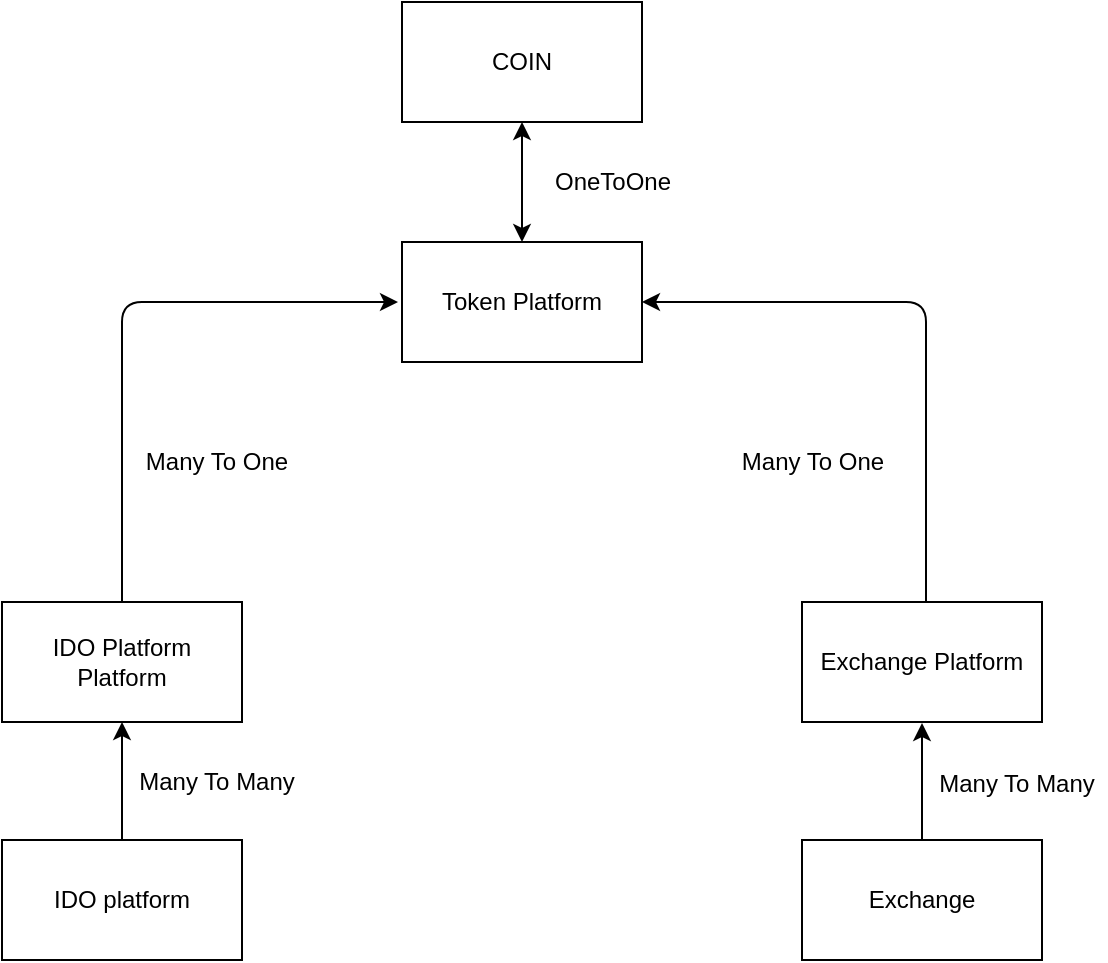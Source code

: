<mxfile version="15.0.2" type="github">
  <diagram id="55jkiJdOHpuFxrlbwba9" name="Page-1">
    <mxGraphModel dx="1363" dy="651" grid="1" gridSize="10" guides="1" tooltips="1" connect="1" arrows="1" fold="1" page="1" pageScale="1" pageWidth="827" pageHeight="1169" math="0" shadow="0">
      <root>
        <mxCell id="0" />
        <mxCell id="1" parent="0" />
        <mxCell id="Hb-XyFJxN74L1rWlCScT-1" value="COIN" style="rounded=0;whiteSpace=wrap;html=1;" vertex="1" parent="1">
          <mxGeometry x="320" y="40" width="120" height="60" as="geometry" />
        </mxCell>
        <mxCell id="Hb-XyFJxN74L1rWlCScT-2" value="Token Platform" style="rounded=0;whiteSpace=wrap;html=1;" vertex="1" parent="1">
          <mxGeometry x="320" y="160" width="120" height="60" as="geometry" />
        </mxCell>
        <mxCell id="Hb-XyFJxN74L1rWlCScT-3" value="" style="endArrow=classic;startArrow=classic;html=1;" edge="1" parent="1" source="Hb-XyFJxN74L1rWlCScT-1">
          <mxGeometry width="50" height="50" relative="1" as="geometry">
            <mxPoint x="380" y="150" as="sourcePoint" />
            <mxPoint x="380" y="160" as="targetPoint" />
          </mxGeometry>
        </mxCell>
        <mxCell id="Hb-XyFJxN74L1rWlCScT-5" value="OneToOne" style="text;html=1;align=center;verticalAlign=middle;resizable=0;points=[];autosize=1;strokeColor=none;" vertex="1" parent="1">
          <mxGeometry x="390" y="120" width="70" height="20" as="geometry" />
        </mxCell>
        <mxCell id="Hb-XyFJxN74L1rWlCScT-6" value="IDO platform" style="rounded=0;whiteSpace=wrap;html=1;" vertex="1" parent="1">
          <mxGeometry x="120" y="459" width="120" height="60" as="geometry" />
        </mxCell>
        <mxCell id="Hb-XyFJxN74L1rWlCScT-7" value="&lt;div&gt;IDO Platform&lt;/div&gt;&lt;div&gt;Platform&lt;br&gt;&lt;/div&gt;" style="rounded=0;whiteSpace=wrap;html=1;" vertex="1" parent="1">
          <mxGeometry x="120" y="340" width="120" height="60" as="geometry" />
        </mxCell>
        <mxCell id="Hb-XyFJxN74L1rWlCScT-8" value="Exchange" style="rounded=0;whiteSpace=wrap;html=1;" vertex="1" parent="1">
          <mxGeometry x="520" y="459" width="120" height="60" as="geometry" />
        </mxCell>
        <mxCell id="Hb-XyFJxN74L1rWlCScT-9" value="Exchange Platform" style="rounded=0;whiteSpace=wrap;html=1;" vertex="1" parent="1">
          <mxGeometry x="520" y="340" width="120" height="60" as="geometry" />
        </mxCell>
        <mxCell id="Hb-XyFJxN74L1rWlCScT-11" value="" style="endArrow=classic;html=1;entryX=0.5;entryY=1;entryDx=0;entryDy=0;exitX=0.5;exitY=0;exitDx=0;exitDy=0;" edge="1" parent="1" source="Hb-XyFJxN74L1rWlCScT-6" target="Hb-XyFJxN74L1rWlCScT-7">
          <mxGeometry width="50" height="50" relative="1" as="geometry">
            <mxPoint x="182" y="460" as="sourcePoint" />
            <mxPoint x="181" y="404.02" as="targetPoint" />
          </mxGeometry>
        </mxCell>
        <mxCell id="Hb-XyFJxN74L1rWlCScT-13" value="Many To Many" style="text;html=1;align=center;verticalAlign=middle;resizable=0;points=[];autosize=1;strokeColor=none;" vertex="1" parent="1">
          <mxGeometry x="182" y="420" width="90" height="20" as="geometry" />
        </mxCell>
        <mxCell id="Hb-XyFJxN74L1rWlCScT-14" value="" style="endArrow=classic;html=1;entryX=0.5;entryY=1;entryDx=0;entryDy=0;exitX=0.5;exitY=0;exitDx=0;exitDy=0;" edge="1" parent="1">
          <mxGeometry width="50" height="50" relative="1" as="geometry">
            <mxPoint x="580" y="459.5" as="sourcePoint" />
            <mxPoint x="580" y="400.5" as="targetPoint" />
          </mxGeometry>
        </mxCell>
        <mxCell id="Hb-XyFJxN74L1rWlCScT-15" value="Many To Many" style="text;html=1;align=center;verticalAlign=middle;resizable=0;points=[];autosize=1;strokeColor=none;" vertex="1" parent="1">
          <mxGeometry x="582" y="420.5" width="90" height="20" as="geometry" />
        </mxCell>
        <mxCell id="Hb-XyFJxN74L1rWlCScT-16" value="" style="endArrow=classic;html=1;exitX=0.5;exitY=0;exitDx=0;exitDy=0;" edge="1" parent="1" source="Hb-XyFJxN74L1rWlCScT-7">
          <mxGeometry width="50" height="50" relative="1" as="geometry">
            <mxPoint x="340" y="320" as="sourcePoint" />
            <mxPoint x="318" y="190" as="targetPoint" />
            <Array as="points">
              <mxPoint x="180" y="190" />
            </Array>
          </mxGeometry>
        </mxCell>
        <mxCell id="Hb-XyFJxN74L1rWlCScT-19" value="" style="endArrow=classic;html=1;exitX=0.5;exitY=0;exitDx=0;exitDy=0;entryX=1;entryY=0.5;entryDx=0;entryDy=0;" edge="1" parent="1" target="Hb-XyFJxN74L1rWlCScT-2">
          <mxGeometry width="50" height="50" relative="1" as="geometry">
            <mxPoint x="582" y="340" as="sourcePoint" />
            <mxPoint x="720" y="190" as="targetPoint" />
            <Array as="points">
              <mxPoint x="582" y="190" />
            </Array>
          </mxGeometry>
        </mxCell>
        <mxCell id="Hb-XyFJxN74L1rWlCScT-20" value="Many To One" style="text;html=1;align=center;verticalAlign=middle;resizable=0;points=[];autosize=1;strokeColor=none;" vertex="1" parent="1">
          <mxGeometry x="182" y="260" width="90" height="20" as="geometry" />
        </mxCell>
        <mxCell id="Hb-XyFJxN74L1rWlCScT-21" value="Many To One" style="text;html=1;align=center;verticalAlign=middle;resizable=0;points=[];autosize=1;strokeColor=none;" vertex="1" parent="1">
          <mxGeometry x="480" y="260" width="90" height="20" as="geometry" />
        </mxCell>
      </root>
    </mxGraphModel>
  </diagram>
</mxfile>
